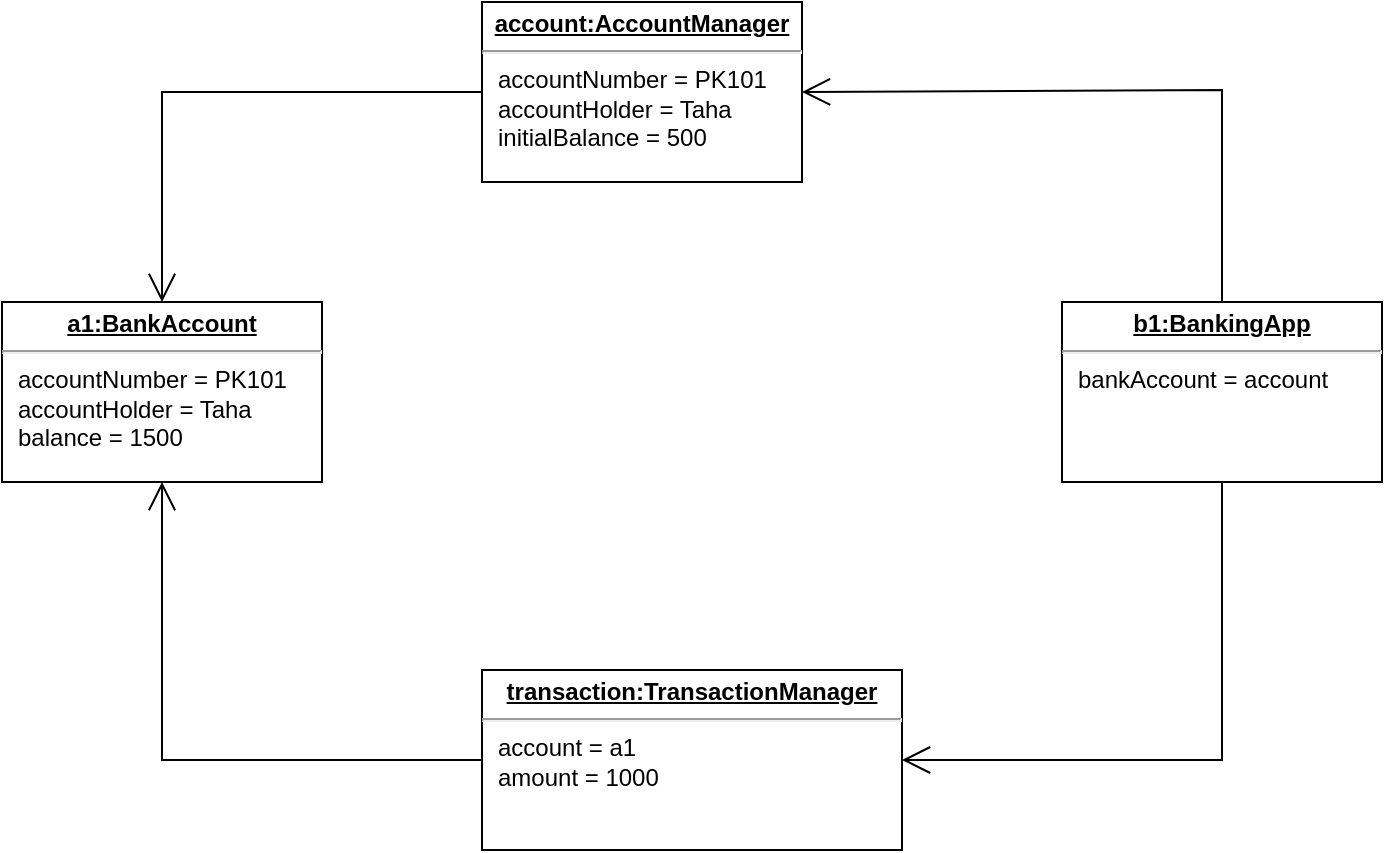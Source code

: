 <mxfile version="22.1.2" type="device">
  <diagram name="Page-1" id="sGcQXyNOyqRiIZYAN6Hy">
    <mxGraphModel dx="440" dy="621" grid="1" gridSize="10" guides="1" tooltips="1" connect="1" arrows="1" fold="1" page="1" pageScale="1" pageWidth="850" pageHeight="1100" math="0" shadow="0">
      <root>
        <mxCell id="0" />
        <mxCell id="1" parent="0" />
        <mxCell id="H9OSnI1XZnYI7yRXE7xi-36" value="&lt;p style=&quot;margin:0px;margin-top:4px;text-align:center;text-decoration:underline;&quot;&gt;&lt;b&gt;account:AccountManager&lt;/b&gt;&lt;/p&gt;&lt;hr&gt;&lt;p style=&quot;margin:0px;margin-left:8px;&quot;&gt;accountNumber = PK101&lt;br&gt;accountHolder = Taha&lt;br&gt;initialBalance = 500&lt;/p&gt;" style="verticalAlign=top;align=left;overflow=fill;fontSize=12;fontFamily=Helvetica;html=1;whiteSpace=wrap;" vertex="1" parent="1">
          <mxGeometry x="1180" y="36" width="160" height="90" as="geometry" />
        </mxCell>
        <mxCell id="H9OSnI1XZnYI7yRXE7xi-37" value="&lt;p style=&quot;margin:0px;margin-top:4px;text-align:center;text-decoration:underline;&quot;&gt;&lt;b&gt;b1:BankingApp&lt;/b&gt;&lt;/p&gt;&lt;hr&gt;&lt;p style=&quot;margin:0px;margin-left:8px;&quot;&gt;bankAccount = account&lt;br&gt;&lt;/p&gt;" style="verticalAlign=top;align=left;overflow=fill;fontSize=12;fontFamily=Helvetica;html=1;whiteSpace=wrap;" vertex="1" parent="1">
          <mxGeometry x="1470" y="186" width="160" height="90" as="geometry" />
        </mxCell>
        <mxCell id="H9OSnI1XZnYI7yRXE7xi-38" value="&lt;p style=&quot;margin:0px;margin-top:4px;text-align:center;text-decoration:underline;&quot;&gt;&lt;b&gt;a1:BankAccount&lt;/b&gt;&lt;/p&gt;&lt;hr&gt;&lt;p style=&quot;margin:0px;margin-left:8px;&quot;&gt;accountNumber = PK101&lt;br&gt;accountHolder = Taha&lt;br&gt;balance = 1500&lt;/p&gt;" style="verticalAlign=top;align=left;overflow=fill;fontSize=12;fontFamily=Helvetica;html=1;whiteSpace=wrap;" vertex="1" parent="1">
          <mxGeometry x="940" y="186" width="160" height="90" as="geometry" />
        </mxCell>
        <mxCell id="H9OSnI1XZnYI7yRXE7xi-39" value="&lt;p style=&quot;margin:0px;margin-top:4px;text-align:center;text-decoration:underline;&quot;&gt;&lt;b&gt;transaction:TransactionManager&lt;/b&gt;&lt;/p&gt;&lt;hr&gt;&lt;p style=&quot;margin:0px;margin-left:8px;&quot;&gt;account = a1&lt;br&gt;amount = 1000&lt;/p&gt;" style="verticalAlign=top;align=left;overflow=fill;fontSize=12;fontFamily=Helvetica;html=1;whiteSpace=wrap;" vertex="1" parent="1">
          <mxGeometry x="1180" y="370" width="210" height="90" as="geometry" />
        </mxCell>
        <mxCell id="H9OSnI1XZnYI7yRXE7xi-40" value="" style="endArrow=open;endFill=1;endSize=12;html=1;rounded=0;exitX=0.5;exitY=0;exitDx=0;exitDy=0;entryX=1;entryY=0.5;entryDx=0;entryDy=0;" edge="1" parent="1" source="H9OSnI1XZnYI7yRXE7xi-37" target="H9OSnI1XZnYI7yRXE7xi-36">
          <mxGeometry width="160" relative="1" as="geometry">
            <mxPoint x="1550" y="165" as="sourcePoint" />
            <mxPoint x="1350" y="80" as="targetPoint" />
            <Array as="points">
              <mxPoint x="1550" y="80" />
            </Array>
          </mxGeometry>
        </mxCell>
        <mxCell id="H9OSnI1XZnYI7yRXE7xi-42" value="" style="endArrow=open;endFill=1;endSize=12;html=1;rounded=0;exitX=0;exitY=0.5;exitDx=0;exitDy=0;entryX=0.5;entryY=0;entryDx=0;entryDy=0;" edge="1" parent="1" source="H9OSnI1XZnYI7yRXE7xi-36" target="H9OSnI1XZnYI7yRXE7xi-38">
          <mxGeometry width="160" relative="1" as="geometry">
            <mxPoint x="1090" y="135" as="sourcePoint" />
            <mxPoint x="890" y="50" as="targetPoint" />
            <Array as="points">
              <mxPoint x="1020" y="81" />
            </Array>
          </mxGeometry>
        </mxCell>
        <mxCell id="H9OSnI1XZnYI7yRXE7xi-43" value="" style="endArrow=open;endFill=1;endSize=12;html=1;rounded=0;exitX=0;exitY=0.5;exitDx=0;exitDy=0;entryX=0.5;entryY=1;entryDx=0;entryDy=0;" edge="1" parent="1" source="H9OSnI1XZnYI7yRXE7xi-39" target="H9OSnI1XZnYI7yRXE7xi-38">
          <mxGeometry width="160" relative="1" as="geometry">
            <mxPoint x="1170" y="406" as="sourcePoint" />
            <mxPoint x="1010" y="511" as="targetPoint" />
            <Array as="points">
              <mxPoint x="1020" y="415" />
            </Array>
          </mxGeometry>
        </mxCell>
        <mxCell id="H9OSnI1XZnYI7yRXE7xi-44" value="" style="endArrow=open;endFill=1;endSize=12;html=1;rounded=0;exitX=0.5;exitY=1;exitDx=0;exitDy=0;entryX=1;entryY=0.5;entryDx=0;entryDy=0;" edge="1" parent="1" source="H9OSnI1XZnYI7yRXE7xi-37" target="H9OSnI1XZnYI7yRXE7xi-39">
          <mxGeometry width="160" relative="1" as="geometry">
            <mxPoint x="1700" y="386" as="sourcePoint" />
            <mxPoint x="1540" y="247" as="targetPoint" />
            <Array as="points">
              <mxPoint x="1550" y="415" />
            </Array>
          </mxGeometry>
        </mxCell>
      </root>
    </mxGraphModel>
  </diagram>
</mxfile>
